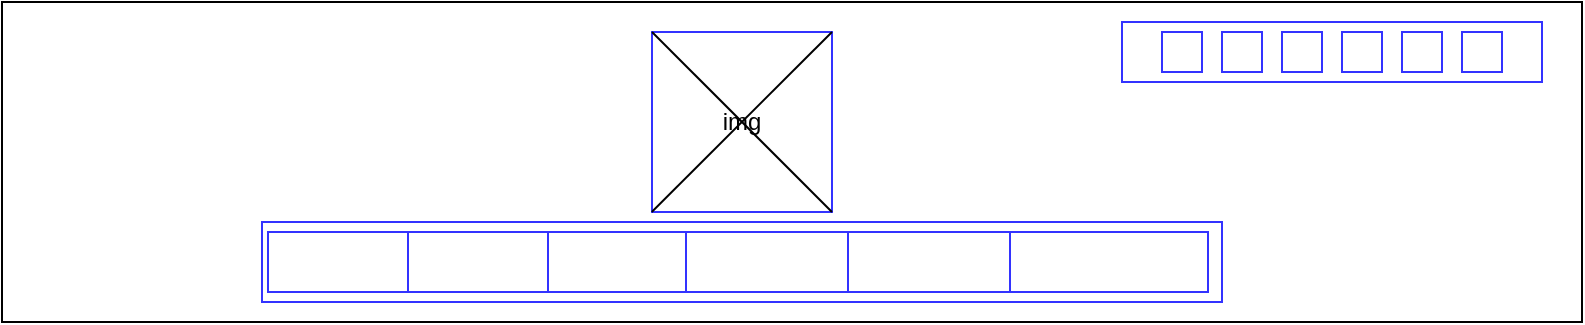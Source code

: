 <mxfile version="20.4.1" type="github">
  <diagram id="VPshLXLEM3kCv6MRDUiI" name="Página-1">
    <mxGraphModel dx="782" dy="1651" grid="1" gridSize="10" guides="1" tooltips="1" connect="1" arrows="1" fold="1" page="1" pageScale="1" pageWidth="827" pageHeight="1169" math="0" shadow="0">
      <root>
        <mxCell id="0" />
        <mxCell id="1" parent="0" />
        <mxCell id="HJRIdihEVHJ9lSsLgpPi-29" value="" style="rounded=0;whiteSpace=wrap;html=1;strokeColor=#3333FF;fontFamily=Helvetica;" vertex="1" parent="1">
          <mxGeometry x="370" y="-180" width="60" height="20" as="geometry" />
        </mxCell>
        <mxCell id="HJRIdihEVHJ9lSsLgpPi-1" value="" style="rounded=0;whiteSpace=wrap;html=1;fontFamily=Helvetica;" vertex="1" parent="1">
          <mxGeometry x="37" y="-280" width="790" height="160" as="geometry" />
        </mxCell>
        <mxCell id="HJRIdihEVHJ9lSsLgpPi-2" value="" style="rounded=0;whiteSpace=wrap;html=1;strokeColor=#3333FF;fontFamily=Helvetica;" vertex="1" parent="1">
          <mxGeometry x="597" y="-270" width="210" height="30" as="geometry" />
        </mxCell>
        <mxCell id="HJRIdihEVHJ9lSsLgpPi-3" value="" style="rounded=0;whiteSpace=wrap;html=1;strokeColor=#3333FF;fontFamily=Helvetica;" vertex="1" parent="1">
          <mxGeometry x="647" y="-265" width="20" height="20" as="geometry" />
        </mxCell>
        <mxCell id="HJRIdihEVHJ9lSsLgpPi-4" value="" style="rounded=0;whiteSpace=wrap;html=1;strokeColor=#3333FF;fontFamily=Helvetica;" vertex="1" parent="1">
          <mxGeometry x="617" y="-265" width="20" height="20" as="geometry" />
        </mxCell>
        <mxCell id="HJRIdihEVHJ9lSsLgpPi-5" value="" style="rounded=0;whiteSpace=wrap;html=1;strokeColor=#3333FF;fontFamily=Helvetica;" vertex="1" parent="1">
          <mxGeometry x="677" y="-265" width="20" height="20" as="geometry" />
        </mxCell>
        <mxCell id="HJRIdihEVHJ9lSsLgpPi-10" value="" style="rounded=0;whiteSpace=wrap;html=1;strokeColor=#3333FF;fontFamily=Helvetica;" vertex="1" parent="1">
          <mxGeometry x="707" y="-265" width="20" height="20" as="geometry" />
        </mxCell>
        <mxCell id="HJRIdihEVHJ9lSsLgpPi-11" value="" style="rounded=0;whiteSpace=wrap;html=1;strokeColor=#3333FF;fontFamily=Helvetica;" vertex="1" parent="1">
          <mxGeometry x="737" y="-265" width="20" height="20" as="geometry" />
        </mxCell>
        <mxCell id="HJRIdihEVHJ9lSsLgpPi-13" value="" style="rounded=0;whiteSpace=wrap;html=1;strokeColor=#3333FF;fontFamily=Helvetica;" vertex="1" parent="1">
          <mxGeometry x="767" y="-265" width="20" height="20" as="geometry" />
        </mxCell>
        <mxCell id="HJRIdihEVHJ9lSsLgpPi-28" value="" style="rounded=0;whiteSpace=wrap;html=1;strokeColor=#3333FF;fontFamily=Helvetica;" vertex="1" parent="1">
          <mxGeometry x="167" y="-170" width="480" height="40" as="geometry" />
        </mxCell>
        <mxCell id="HJRIdihEVHJ9lSsLgpPi-30" value="" style="rounded=0;whiteSpace=wrap;html=1;strokeColor=#3333FF;fontFamily=Helvetica;" vertex="1" parent="1">
          <mxGeometry x="170" y="-165" width="70" height="30" as="geometry" />
        </mxCell>
        <mxCell id="HJRIdihEVHJ9lSsLgpPi-31" value="" style="rounded=0;whiteSpace=wrap;html=1;strokeColor=#3333FF;fontFamily=Helvetica;" vertex="1" parent="1">
          <mxGeometry x="240" y="-165" width="70" height="30" as="geometry" />
        </mxCell>
        <mxCell id="HJRIdihEVHJ9lSsLgpPi-33" value="" style="rounded=0;whiteSpace=wrap;html=1;strokeColor=#3333FF;fontFamily=Helvetica;" vertex="1" parent="1">
          <mxGeometry x="310" y="-165" width="70" height="30" as="geometry" />
        </mxCell>
        <mxCell id="HJRIdihEVHJ9lSsLgpPi-34" value="" style="rounded=0;whiteSpace=wrap;html=1;strokeColor=#3333FF;fontFamily=Helvetica;" vertex="1" parent="1">
          <mxGeometry x="379" y="-165" width="81" height="30" as="geometry" />
        </mxCell>
        <mxCell id="HJRIdihEVHJ9lSsLgpPi-35" value="" style="rounded=0;whiteSpace=wrap;html=1;strokeColor=#3333FF;fontFamily=Helvetica;" vertex="1" parent="1">
          <mxGeometry x="460" y="-165" width="81" height="30" as="geometry" />
        </mxCell>
        <mxCell id="HJRIdihEVHJ9lSsLgpPi-36" value="" style="rounded=0;whiteSpace=wrap;html=1;strokeColor=#3333FF;fontFamily=Helvetica;" vertex="1" parent="1">
          <mxGeometry x="541" y="-165" width="99" height="30" as="geometry" />
        </mxCell>
        <mxCell id="HJRIdihEVHJ9lSsLgpPi-37" value="img" style="whiteSpace=wrap;html=1;aspect=fixed;strokeColor=#3333FF;fontFamily=Helvetica;" vertex="1" parent="1">
          <mxGeometry x="362" y="-265" width="90" height="90" as="geometry" />
        </mxCell>
        <mxCell id="HJRIdihEVHJ9lSsLgpPi-38" value="" style="endArrow=none;html=1;rounded=0;fontFamily=Helvetica;entryX=1;entryY=0;entryDx=0;entryDy=0;exitX=0.406;exitY=-0.125;exitDx=0;exitDy=0;exitPerimeter=0;" edge="1" parent="1" source="HJRIdihEVHJ9lSsLgpPi-28" target="HJRIdihEVHJ9lSsLgpPi-37">
          <mxGeometry width="50" height="50" relative="1" as="geometry">
            <mxPoint x="410" y="-170" as="sourcePoint" />
            <mxPoint x="460" y="-220" as="targetPoint" />
          </mxGeometry>
        </mxCell>
        <mxCell id="HJRIdihEVHJ9lSsLgpPi-39" value="" style="endArrow=none;html=1;rounded=0;fontFamily=Helvetica;exitX=0;exitY=0;exitDx=0;exitDy=0;entryX=1;entryY=1;entryDx=0;entryDy=0;" edge="1" parent="1" source="HJRIdihEVHJ9lSsLgpPi-37" target="HJRIdihEVHJ9lSsLgpPi-37">
          <mxGeometry width="50" height="50" relative="1" as="geometry">
            <mxPoint x="410" y="-170" as="sourcePoint" />
            <mxPoint x="460" y="-220" as="targetPoint" />
          </mxGeometry>
        </mxCell>
      </root>
    </mxGraphModel>
  </diagram>
</mxfile>
